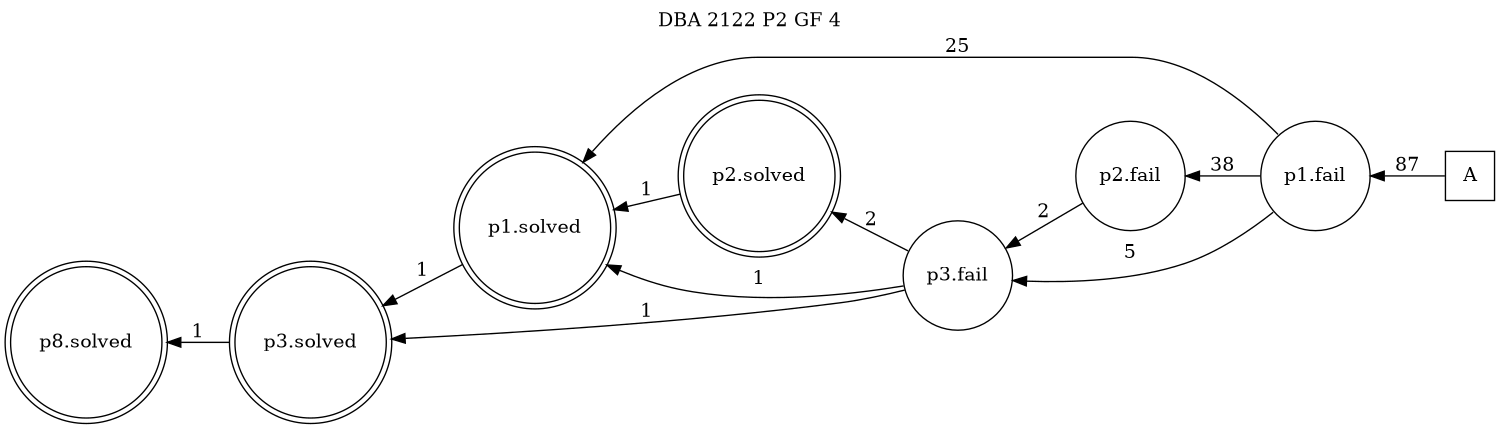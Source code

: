 digraph DBA_2122_P2_GF_4 {
labelloc="tl"
label= " DBA 2122 P2 GF 4 "
rankdir="RL";
graph [ size=" 10 , 10 !"]

"A" [shape="square" label="A"]
"p1.fail" [shape="circle" label="p1.fail"]
"p1.solved" [shape="doublecircle" label="p1.solved"]
"p2.fail" [shape="circle" label="p2.fail"]
"p3.fail" [shape="circle" label="p3.fail"]
"p3.solved" [shape="doublecircle" label="p3.solved"]
"p2.solved" [shape="doublecircle" label="p2.solved"]
"p8.solved" [shape="doublecircle" label="p8.solved"]
"A" -> "p1.fail" [ label=87]
"p1.fail" -> "p1.solved" [ label=25]
"p1.fail" -> "p2.fail" [ label=38]
"p1.fail" -> "p3.fail" [ label=5]
"p1.solved" -> "p3.solved" [ label=1]
"p2.fail" -> "p3.fail" [ label=2]
"p3.fail" -> "p1.solved" [ label=1]
"p3.fail" -> "p3.solved" [ label=1]
"p3.fail" -> "p2.solved" [ label=2]
"p3.solved" -> "p8.solved" [ label=1]
"p2.solved" -> "p1.solved" [ label=1]
}
